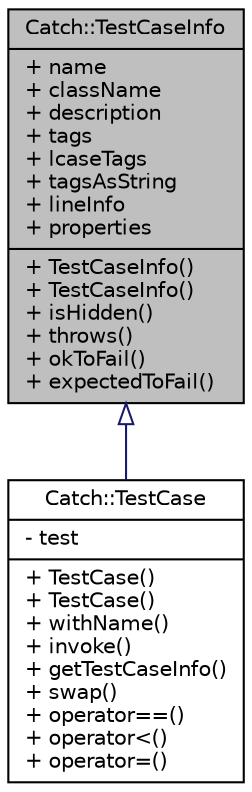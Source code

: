 digraph "Catch::TestCaseInfo"
{
  edge [fontname="Helvetica",fontsize="10",labelfontname="Helvetica",labelfontsize="10"];
  node [fontname="Helvetica",fontsize="10",shape=record];
  Node1 [label="{Catch::TestCaseInfo\n|+ name\l+ className\l+ description\l+ tags\l+ lcaseTags\l+ tagsAsString\l+ lineInfo\l+ properties\l|+ TestCaseInfo()\l+ TestCaseInfo()\l+ isHidden()\l+ throws()\l+ okToFail()\l+ expectedToFail()\l}",height=0.2,width=0.4,color="black", fillcolor="grey75", style="filled", fontcolor="black"];
  Node1 -> Node2 [dir="back",color="midnightblue",fontsize="10",style="solid",arrowtail="onormal",fontname="Helvetica"];
  Node2 [label="{Catch::TestCase\n|- test\l|+ TestCase()\l+ TestCase()\l+ withName()\l+ invoke()\l+ getTestCaseInfo()\l+ swap()\l+ operator==()\l+ operator\<()\l+ operator=()\l}",height=0.2,width=0.4,color="black", fillcolor="white", style="filled",URL="$classCatch_1_1TestCase.html"];
}
